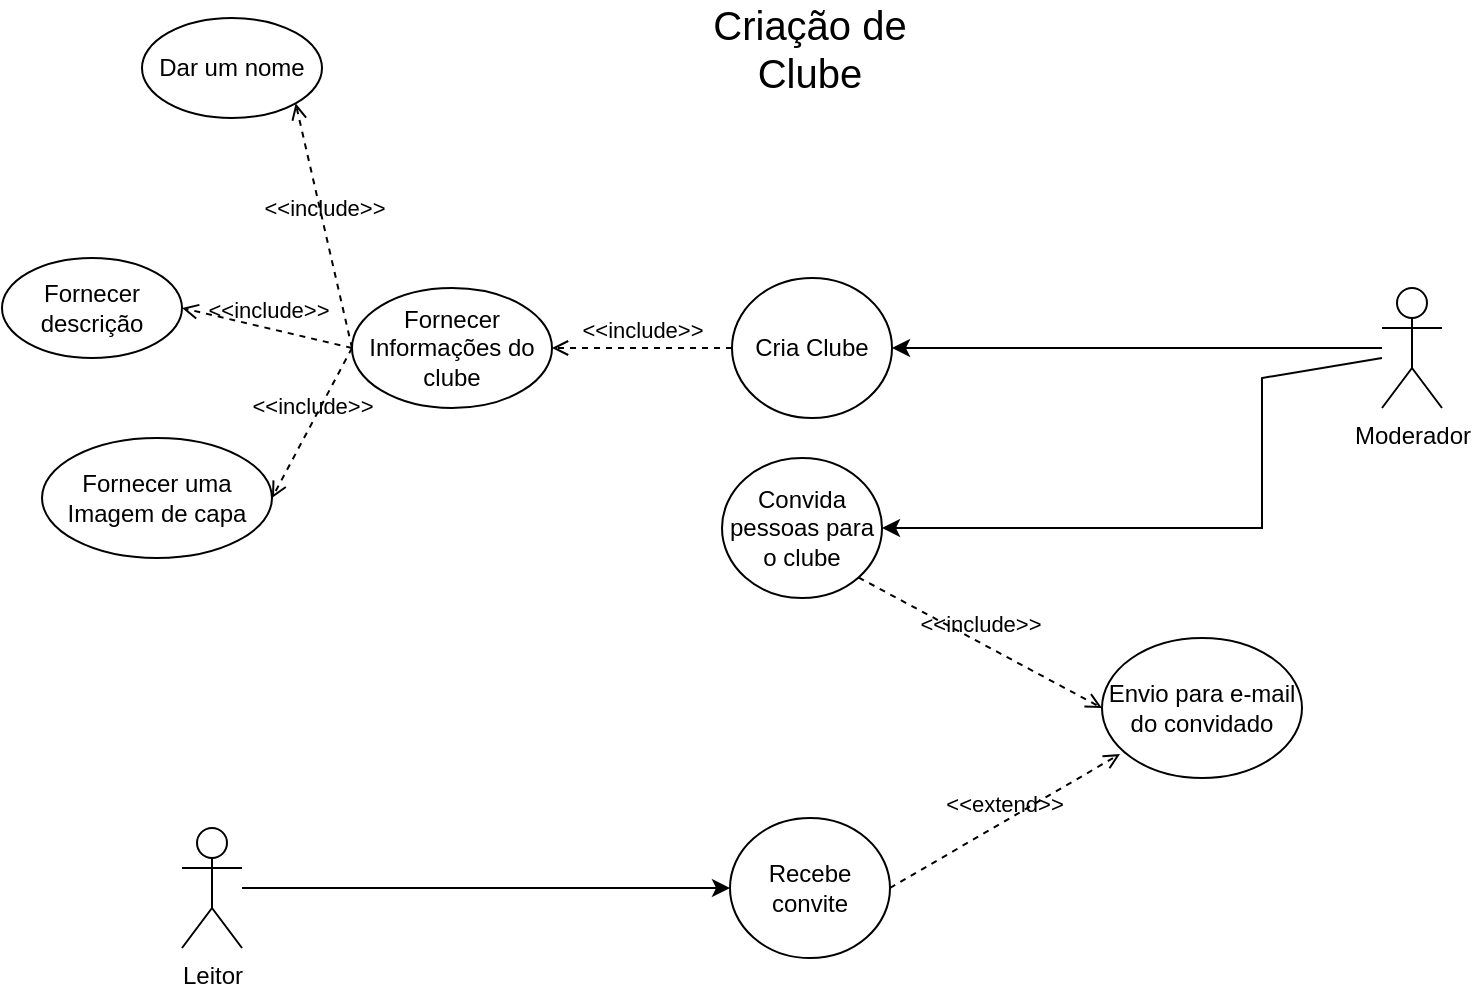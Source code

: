<mxfile version="21.1.1" type="device">
  <diagram name="Page-1" id="aSxSkt7sZLIUt6ktCKQe">
    <mxGraphModel dx="1238" dy="640" grid="1" gridSize="10" guides="1" tooltips="1" connect="1" arrows="1" fold="1" page="1" pageScale="1" pageWidth="413" pageHeight="583" math="0" shadow="0">
      <root>
        <mxCell id="0" />
        <mxCell id="1" parent="0" />
        <mxCell id="rv_IDBvS3JnQRnEhm7O6-2" style="rounded=0;orthogonalLoop=1;jettySize=auto;html=1;entryX=1;entryY=0.5;entryDx=0;entryDy=0;" parent="1" source="rv_IDBvS3JnQRnEhm7O6-6" target="rv_IDBvS3JnQRnEhm7O6-16" edge="1">
          <mxGeometry relative="1" as="geometry" />
        </mxCell>
        <mxCell id="rv_IDBvS3JnQRnEhm7O6-6" value="Moderador" style="shape=umlActor;verticalLabelPosition=bottom;verticalAlign=top;html=1;" parent="1" vertex="1">
          <mxGeometry x="700" y="155" width="30" height="60" as="geometry" />
        </mxCell>
        <mxCell id="rv_IDBvS3JnQRnEhm7O6-16" value="Cria Clube" style="ellipse;whiteSpace=wrap;html=1;" parent="1" vertex="1">
          <mxGeometry x="375" y="150" width="80" height="70" as="geometry" />
        </mxCell>
        <mxCell id="rv_IDBvS3JnQRnEhm7O6-18" value="&lt;font style=&quot;font-size: 20px;&quot;&gt;Criação de Clube&lt;/font&gt;" style="text;html=1;strokeColor=none;fillColor=none;align=center;verticalAlign=middle;whiteSpace=wrap;rounded=0;" parent="1" vertex="1">
          <mxGeometry x="354" y="20" width="120" height="30" as="geometry" />
        </mxCell>
        <mxCell id="rv_IDBvS3JnQRnEhm7O6-34" value="Fornecer Informações do clube" style="ellipse;whiteSpace=wrap;html=1;" parent="1" vertex="1">
          <mxGeometry x="185" y="155" width="100" height="60" as="geometry" />
        </mxCell>
        <mxCell id="rv_IDBvS3JnQRnEhm7O6-35" value="Dar um nome" style="ellipse;whiteSpace=wrap;html=1;" parent="1" vertex="1">
          <mxGeometry x="80" y="20" width="90" height="50" as="geometry" />
        </mxCell>
        <mxCell id="rv_IDBvS3JnQRnEhm7O6-36" value="Fornecer descrição" style="ellipse;whiteSpace=wrap;html=1;" parent="1" vertex="1">
          <mxGeometry x="10" y="140" width="90" height="50" as="geometry" />
        </mxCell>
        <mxCell id="rv_IDBvS3JnQRnEhm7O6-37" value="Fornecer uma Imagem de capa" style="ellipse;whiteSpace=wrap;html=1;" parent="1" vertex="1">
          <mxGeometry x="30" y="230" width="115" height="60" as="geometry" />
        </mxCell>
        <mxCell id="rv_IDBvS3JnQRnEhm7O6-59" style="edgeStyle=orthogonalEdgeStyle;rounded=0;orthogonalLoop=1;jettySize=auto;html=1;entryX=0;entryY=0.5;entryDx=0;entryDy=0;" parent="1" source="rv_IDBvS3JnQRnEhm7O6-48" target="rv_IDBvS3JnQRnEhm7O6-57" edge="1">
          <mxGeometry relative="1" as="geometry" />
        </mxCell>
        <mxCell id="rv_IDBvS3JnQRnEhm7O6-48" value="Leitor" style="shape=umlActor;verticalLabelPosition=bottom;verticalAlign=top;html=1;" parent="1" vertex="1">
          <mxGeometry x="100" y="425" width="30" height="60" as="geometry" />
        </mxCell>
        <mxCell id="rv_IDBvS3JnQRnEhm7O6-51" value="&amp;lt;&amp;lt;include&amp;gt;&amp;gt;" style="html=1;verticalAlign=bottom;labelBackgroundColor=none;endArrow=open;endFill=0;dashed=1;rounded=0;" parent="1" source="rv_IDBvS3JnQRnEhm7O6-16" target="rv_IDBvS3JnQRnEhm7O6-34" edge="1">
          <mxGeometry width="160" relative="1" as="geometry">
            <mxPoint x="155" y="280" as="sourcePoint" />
            <mxPoint x="315" y="280" as="targetPoint" />
          </mxGeometry>
        </mxCell>
        <mxCell id="rv_IDBvS3JnQRnEhm7O6-52" value="&amp;lt;&amp;lt;include&amp;gt;&amp;gt;" style="html=1;verticalAlign=bottom;labelBackgroundColor=none;endArrow=open;endFill=0;dashed=1;rounded=0;entryX=1;entryY=1;entryDx=0;entryDy=0;exitX=0;exitY=0.5;exitDx=0;exitDy=0;" parent="1" source="rv_IDBvS3JnQRnEhm7O6-34" target="rv_IDBvS3JnQRnEhm7O6-35" edge="1">
          <mxGeometry width="160" relative="1" as="geometry">
            <mxPoint x="165" y="175" as="sourcePoint" />
            <mxPoint x="-150" as="targetPoint" />
          </mxGeometry>
        </mxCell>
        <mxCell id="rv_IDBvS3JnQRnEhm7O6-53" value="&amp;lt;&amp;lt;include&amp;gt;&amp;gt;" style="html=1;verticalAlign=bottom;labelBackgroundColor=none;endArrow=open;endFill=0;dashed=1;rounded=0;entryX=1;entryY=0.5;entryDx=0;entryDy=0;exitX=0;exitY=0.5;exitDx=0;exitDy=0;" parent="1" source="rv_IDBvS3JnQRnEhm7O6-34" target="rv_IDBvS3JnQRnEhm7O6-36" edge="1">
          <mxGeometry width="160" relative="1" as="geometry">
            <mxPoint x="163" y="167.98" as="sourcePoint" />
            <mxPoint x="30" y="45" as="targetPoint" />
          </mxGeometry>
        </mxCell>
        <mxCell id="rv_IDBvS3JnQRnEhm7O6-54" value="&amp;lt;&amp;lt;include&amp;gt;&amp;gt;" style="html=1;verticalAlign=bottom;labelBackgroundColor=none;endArrow=open;endFill=0;dashed=1;rounded=0;entryX=1;entryY=0.5;entryDx=0;entryDy=0;exitX=0;exitY=0.5;exitDx=0;exitDy=0;" parent="1" source="rv_IDBvS3JnQRnEhm7O6-34" target="rv_IDBvS3JnQRnEhm7O6-37" edge="1">
          <mxGeometry width="160" relative="1" as="geometry">
            <mxPoint x="165" y="175" as="sourcePoint" />
            <mxPoint x="40" y="55" as="targetPoint" />
          </mxGeometry>
        </mxCell>
        <mxCell id="rv_IDBvS3JnQRnEhm7O6-55" value="Convida pessoas para o clube" style="ellipse;whiteSpace=wrap;html=1;" parent="1" vertex="1">
          <mxGeometry x="370" y="240" width="80" height="70" as="geometry" />
        </mxCell>
        <mxCell id="rv_IDBvS3JnQRnEhm7O6-56" style="rounded=0;orthogonalLoop=1;jettySize=auto;html=1;entryX=1;entryY=0.5;entryDx=0;entryDy=0;" parent="1" target="rv_IDBvS3JnQRnEhm7O6-55" edge="1">
          <mxGeometry relative="1" as="geometry">
            <mxPoint x="700" y="190" as="sourcePoint" />
            <mxPoint x="465" y="195" as="targetPoint" />
            <Array as="points">
              <mxPoint x="640" y="200" />
              <mxPoint x="640" y="275" />
            </Array>
          </mxGeometry>
        </mxCell>
        <mxCell id="rv_IDBvS3JnQRnEhm7O6-57" value="Recebe convite" style="ellipse;whiteSpace=wrap;html=1;" parent="1" vertex="1">
          <mxGeometry x="374" y="420" width="80" height="70" as="geometry" />
        </mxCell>
        <mxCell id="rv_IDBvS3JnQRnEhm7O6-60" value="Envio para e-mail do convidado" style="ellipse;whiteSpace=wrap;html=1;" parent="1" vertex="1">
          <mxGeometry x="560" y="330" width="100" height="70" as="geometry" />
        </mxCell>
        <mxCell id="rv_IDBvS3JnQRnEhm7O6-61" value="&amp;lt;&amp;lt;include&amp;gt;&amp;gt;" style="html=1;verticalAlign=bottom;labelBackgroundColor=none;endArrow=open;endFill=0;dashed=1;rounded=0;entryX=0;entryY=0.5;entryDx=0;entryDy=0;exitX=1;exitY=1;exitDx=0;exitDy=0;" parent="1" source="rv_IDBvS3JnQRnEhm7O6-55" target="rv_IDBvS3JnQRnEhm7O6-60" edge="1">
          <mxGeometry width="160" relative="1" as="geometry">
            <mxPoint x="195" y="195" as="sourcePoint" />
            <mxPoint x="155" y="270" as="targetPoint" />
          </mxGeometry>
        </mxCell>
        <mxCell id="rv_IDBvS3JnQRnEhm7O6-65" value="&amp;lt;&amp;lt;extend&amp;gt;&amp;gt;" style="html=1;verticalAlign=bottom;labelBackgroundColor=none;endArrow=open;endFill=0;dashed=1;rounded=0;exitX=1;exitY=0.5;exitDx=0;exitDy=0;entryX=0.09;entryY=0.829;entryDx=0;entryDy=0;entryPerimeter=0;" parent="1" source="rv_IDBvS3JnQRnEhm7O6-57" target="rv_IDBvS3JnQRnEhm7O6-60" edge="1">
          <mxGeometry width="160" relative="1" as="geometry">
            <mxPoint x="410" y="370" as="sourcePoint" />
            <mxPoint x="570" y="370" as="targetPoint" />
          </mxGeometry>
        </mxCell>
      </root>
    </mxGraphModel>
  </diagram>
</mxfile>
